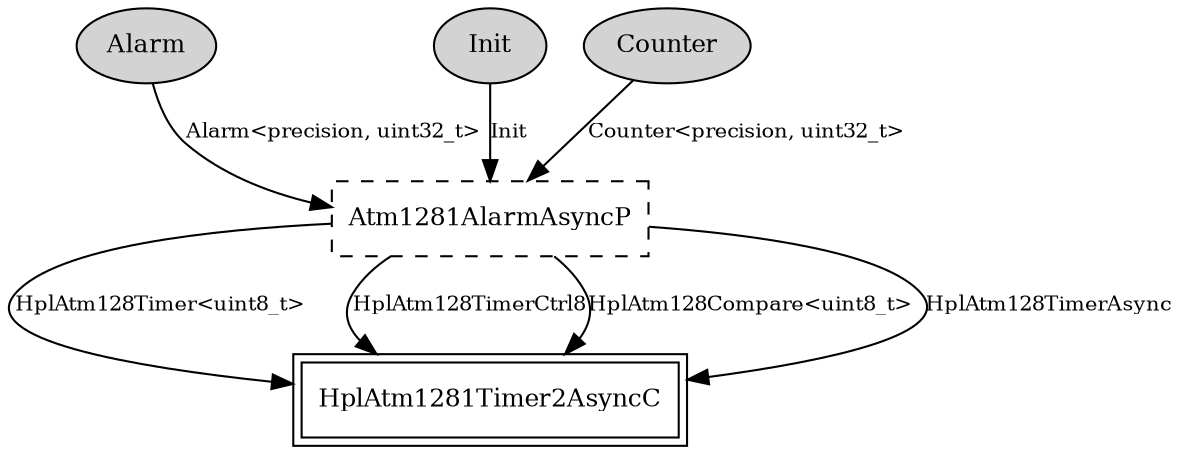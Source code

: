 digraph "tos.chips.atm1281.timer.Atm128AlarmAsyncC" {
  n0x405477b0 [shape=ellipse, style=filled, label="Alarm", fontsize=12];
  "Atm128AlarmAsyncC.Atm1281AlarmAsyncP" [fontsize=12, shape=box, style=dashed, label="Atm1281AlarmAsyncP", URL="../chtml/tos.chips.atm1281.timer.Atm1281AlarmAsyncP.html"];
  n0x40547288 [shape=ellipse, style=filled, label="Init", fontsize=12];
  "Atm128AlarmAsyncC.Atm1281AlarmAsyncP" [fontsize=12, shape=box, style=dashed, label="Atm1281AlarmAsyncP", URL="../chtml/tos.chips.atm1281.timer.Atm1281AlarmAsyncP.html"];
  n0x40552328 [shape=ellipse, style=filled, label="Counter", fontsize=12];
  "Atm128AlarmAsyncC.Atm1281AlarmAsyncP" [fontsize=12, shape=box, style=dashed, label="Atm1281AlarmAsyncP", URL="../chtml/tos.chips.atm1281.timer.Atm1281AlarmAsyncP.html"];
  "Atm128AlarmAsyncC.Atm1281AlarmAsyncP" [fontsize=12, shape=box, style=dashed, label="Atm1281AlarmAsyncP", URL="../chtml/tos.chips.atm1281.timer.Atm1281AlarmAsyncP.html"];
  "HplAtm1281Timer2AsyncC" [fontsize=12, shape=box,peripheries=2, URL="../chtml/tos.chips.atm1281.timer.HplAtm1281Timer2AsyncC.html"];
  "Atm128AlarmAsyncC.Atm1281AlarmAsyncP" [fontsize=12, shape=box, style=dashed, label="Atm1281AlarmAsyncP", URL="../chtml/tos.chips.atm1281.timer.Atm1281AlarmAsyncP.html"];
  "HplAtm1281Timer2AsyncC" [fontsize=12, shape=box,peripheries=2, URL="../chtml/tos.chips.atm1281.timer.HplAtm1281Timer2AsyncC.html"];
  "Atm128AlarmAsyncC.Atm1281AlarmAsyncP" [fontsize=12, shape=box, style=dashed, label="Atm1281AlarmAsyncP", URL="../chtml/tos.chips.atm1281.timer.Atm1281AlarmAsyncP.html"];
  "HplAtm1281Timer2AsyncC" [fontsize=12, shape=box,peripheries=2, URL="../chtml/tos.chips.atm1281.timer.HplAtm1281Timer2AsyncC.html"];
  "Atm128AlarmAsyncC.Atm1281AlarmAsyncP" [fontsize=12, shape=box, style=dashed, label="Atm1281AlarmAsyncP", URL="../chtml/tos.chips.atm1281.timer.Atm1281AlarmAsyncP.html"];
  "HplAtm1281Timer2AsyncC" [fontsize=12, shape=box,peripheries=2, URL="../chtml/tos.chips.atm1281.timer.HplAtm1281Timer2AsyncC.html"];
  "n0x405477b0" -> "Atm128AlarmAsyncC.Atm1281AlarmAsyncP" [label="Alarm<precision, uint32_t>", URL="../ihtml/tos.lib.timer.Alarm.html", fontsize=10];
  "n0x40547288" -> "Atm128AlarmAsyncC.Atm1281AlarmAsyncP" [label="Init", URL="../ihtml/tos.interfaces.Init.html", fontsize=10];
  "n0x40552328" -> "Atm128AlarmAsyncC.Atm1281AlarmAsyncP" [label="Counter<precision, uint32_t>", URL="../ihtml/tos.lib.timer.Counter.html", fontsize=10];
  "Atm128AlarmAsyncC.Atm1281AlarmAsyncP" -> "HplAtm1281Timer2AsyncC" [label="HplAtm128Timer<uint8_t>", URL="../ihtml/tos.chips.atm128.timer.HplAtm128Timer.html", fontsize=10];
  "Atm128AlarmAsyncC.Atm1281AlarmAsyncP" -> "HplAtm1281Timer2AsyncC" [label="HplAtm128TimerCtrl8", URL="../ihtml/tos.chips.atm1281.timer.HplAtm128TimerCtrl8.html", fontsize=10];
  "Atm128AlarmAsyncC.Atm1281AlarmAsyncP" -> "HplAtm1281Timer2AsyncC" [label="HplAtm128Compare<uint8_t>", URL="../ihtml/tos.chips.atm128.timer.HplAtm128Compare.html", fontsize=10];
  "Atm128AlarmAsyncC.Atm1281AlarmAsyncP" -> "HplAtm1281Timer2AsyncC" [label="HplAtm128TimerAsync", URL="../ihtml/tos.chips.atm1281.timer.HplAtm128TimerAsync.html", fontsize=10];
}
